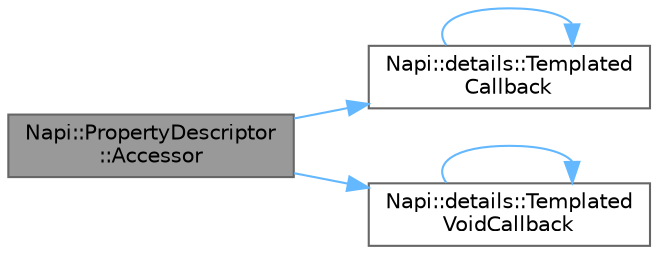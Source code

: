 digraph "Napi::PropertyDescriptor::Accessor"
{
 // LATEX_PDF_SIZE
  bgcolor="transparent";
  edge [fontname=Helvetica,fontsize=10,labelfontname=Helvetica,labelfontsize=10];
  node [fontname=Helvetica,fontsize=10,shape=box,height=0.2,width=0.4];
  rankdir="LR";
  Node1 [id="Node000001",label="Napi::PropertyDescriptor\l::Accessor",height=0.2,width=0.4,color="gray40", fillcolor="grey60", style="filled", fontcolor="black",tooltip=" "];
  Node1 -> Node2 [id="edge5_Node000001_Node000002",color="steelblue1",style="solid",tooltip=" "];
  Node2 [id="Node000002",label="Napi::details::Templated\lCallback",height=0.2,width=0.4,color="grey40", fillcolor="white", style="filled",URL="$namespace_napi_1_1details.html#a32d741b379db2e6e3ac8dbe1d5fb2968",tooltip=" "];
  Node2 -> Node2 [id="edge6_Node000002_Node000002",color="steelblue1",style="solid",tooltip=" "];
  Node1 -> Node3 [id="edge7_Node000001_Node000003",color="steelblue1",style="solid",tooltip=" "];
  Node3 [id="Node000003",label="Napi::details::Templated\lVoidCallback",height=0.2,width=0.4,color="grey40", fillcolor="white", style="filled",URL="$namespace_napi_1_1details.html#a17cfac33705c623011cfd42ba52de380",tooltip=" "];
  Node3 -> Node3 [id="edge8_Node000003_Node000003",color="steelblue1",style="solid",tooltip=" "];
}
